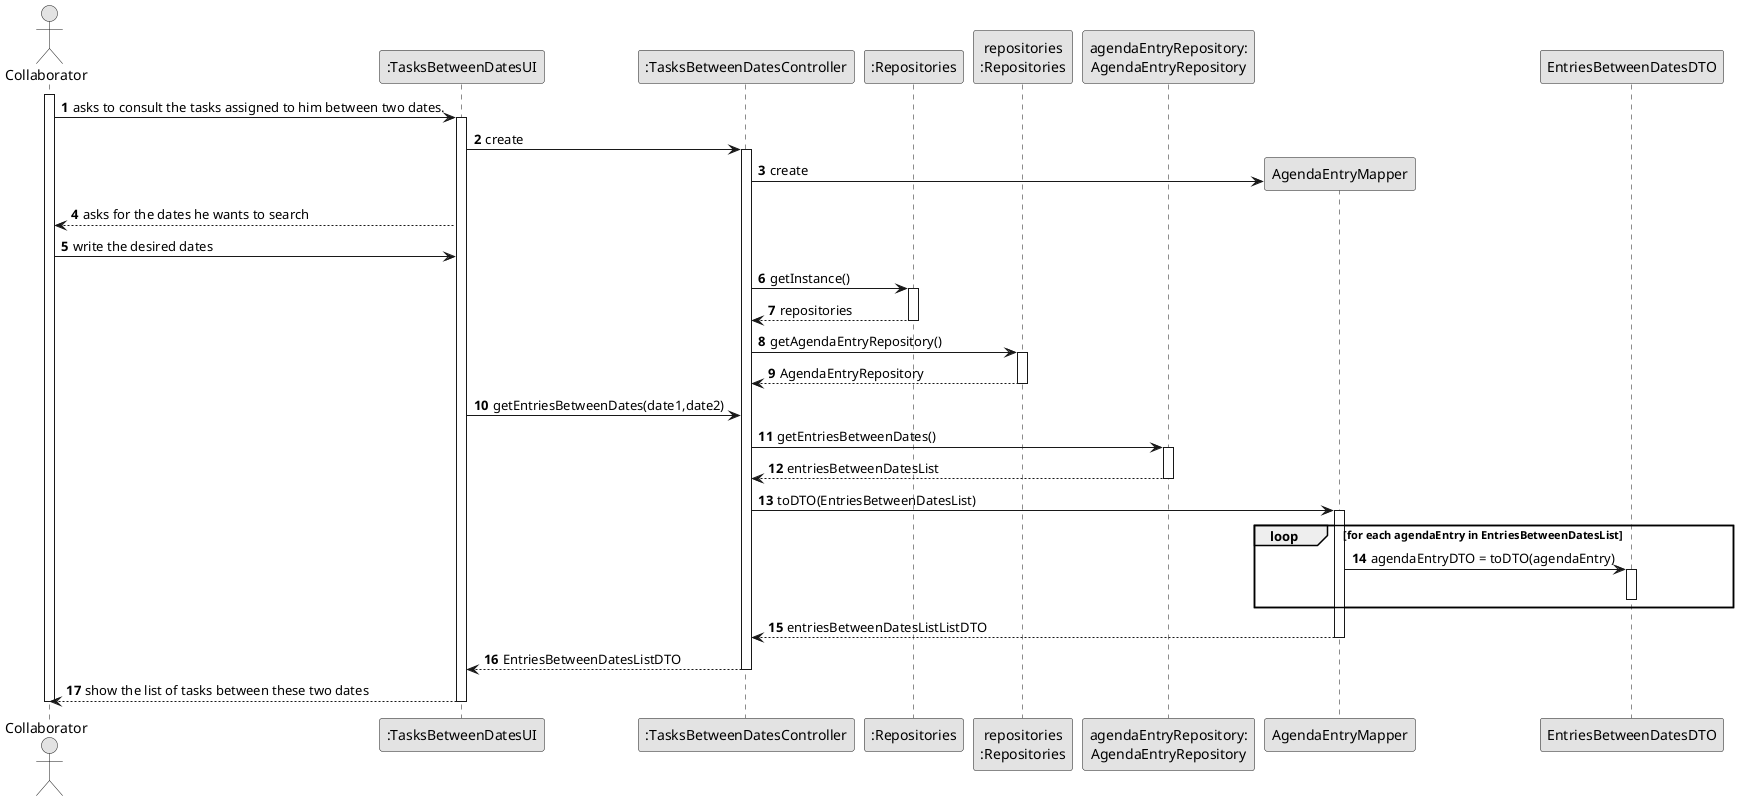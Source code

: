 @startuml
skinparam monochrome true
skinparam packageStyle rectangle
skinparam shadowing false

autonumber

actor "Collaborator" as ADM
participant ":TasksBetweenDatesUI" as UI
participant ":TasksBetweenDatesController" as CTRL
participant ":Repositories" as RepositorySingleton
participant "repositories\n:Repositories" as PLAT
participant "agendaEntryRepository:\nAgendaEntryRepository" as Repo
participant "AgendaEntryMapper"
participant "EntriesBetweenDatesDTO"

activate ADM

ADM -> UI : asks to consult the tasks assigned to him between two dates.
activate UI

UI -> CTRL : create
activate CTRL
 CTRL-> "AgendaEntryMapper"** : create
deactivate "AgendaEntryMapper"

UI --> ADM : asks for the dates he wants to search
ADM -> UI : write the desired dates

CTRL -> RepositorySingleton : getInstance()
activate RepositorySingleton

RepositorySingleton --> CTRL: repositories
deactivate RepositorySingleton

CTRL -> PLAT : getAgendaEntryRepository()
activate PLAT

PLAT --> CTRL: AgendaEntryRepository
deactivate PLAT

UI -> CTRL : getEntriesBetweenDates(date1,date2)

CTRL -> Repo : getEntriesBetweenDates()
activate Repo

Repo --> CTRL :entriesBetweenDatesList
deactivate Repo

CTRL -> "AgendaEntryMapper": toDTO(EntriesBetweenDatesList)
activate "AgendaEntryMapper"

loop for each agendaEntry in EntriesBetweenDatesList
    "AgendaEntryMapper" -> "EntriesBetweenDatesDTO" : agendaEntryDTO = toDTO(agendaEntry)
    activate "EntriesBetweenDatesDTO"
    deactivate "EntriesBetweenDatesDTO"
end

"AgendaEntryMapper" --> CTRL : entriesBetweenDatesListListDTO
deactivate "AgendaEntryMapper"
  CTRL --> UI : EntriesBetweenDatesListDTO
            deactivate CTRL

UI --> ADM : show the list of tasks between these two dates
deactivate UI

deactivate ADM

@enduml
